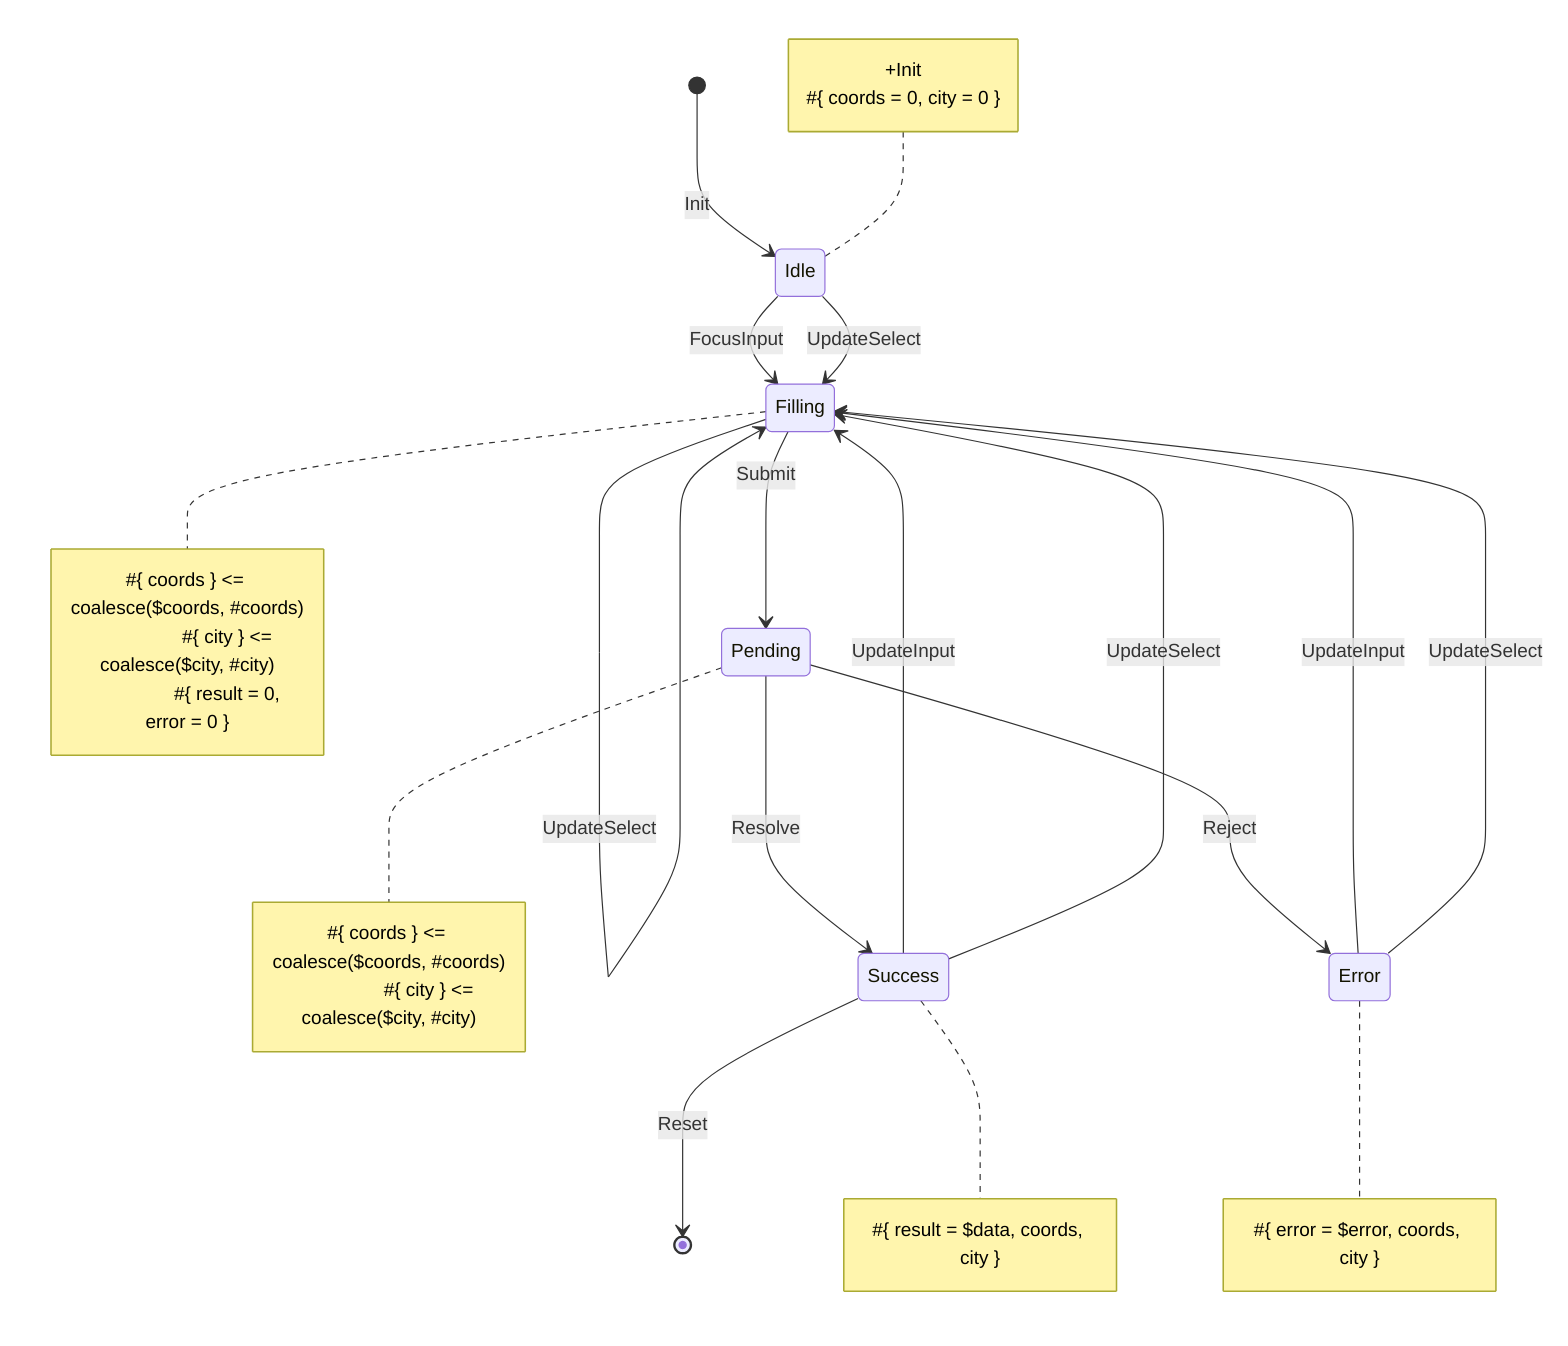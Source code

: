 stateDiagram-v2
	[*] --> Idle: Init

	Idle --> Filling: FocusInput
	Idle --> Filling: UpdateSelect

	Filling --> Filling: UpdateInput
	Filling --> Filling: UpdateSelect
	Filling --> Pending: Submit

	Pending --> Success: Resolve
	Pending --> Error: Reject

	Error --> Filling: UpdateInput
	Error --> Filling: UpdateSelect

	Success --> [*]: Reset
	Success --> Filling: UpdateInput
	Success --> Filling: UpdateSelect

	note left of Idle
		+Init
		#{ coords = 0, city = 0 }
	end note

	note right of Filling
		#{ coords } <= coalesce($coords, #coords)
		#{ city } <= coalesce($city, #city)
		#{ result = 0, error = 0 }
	end note

	note right of Pending
		#{ coords } <= coalesce($coords, #coords)
		#{ city } <= coalesce($city, #city)
	end note

	note right of Success
		#{ result = $data, coords, city }
	end note

	note right of Error
		#{ error = $error, coords, city }
	end note